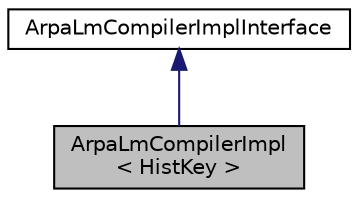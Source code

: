 digraph "ArpaLmCompilerImpl&lt; HistKey &gt;"
{
  edge [fontname="Helvetica",fontsize="10",labelfontname="Helvetica",labelfontsize="10"];
  node [fontname="Helvetica",fontsize="10",shape=record];
  Node0 [label="ArpaLmCompilerImpl\l\< HistKey \>",height=0.2,width=0.4,color="black", fillcolor="grey75", style="filled", fontcolor="black"];
  Node1 -> Node0 [dir="back",color="midnightblue",fontsize="10",style="solid",fontname="Helvetica"];
  Node1 [label="ArpaLmCompilerImplInterface",height=0.2,width=0.4,color="black", fillcolor="white", style="filled",URL="$classkaldi_1_1ArpaLmCompilerImplInterface.html"];
}
